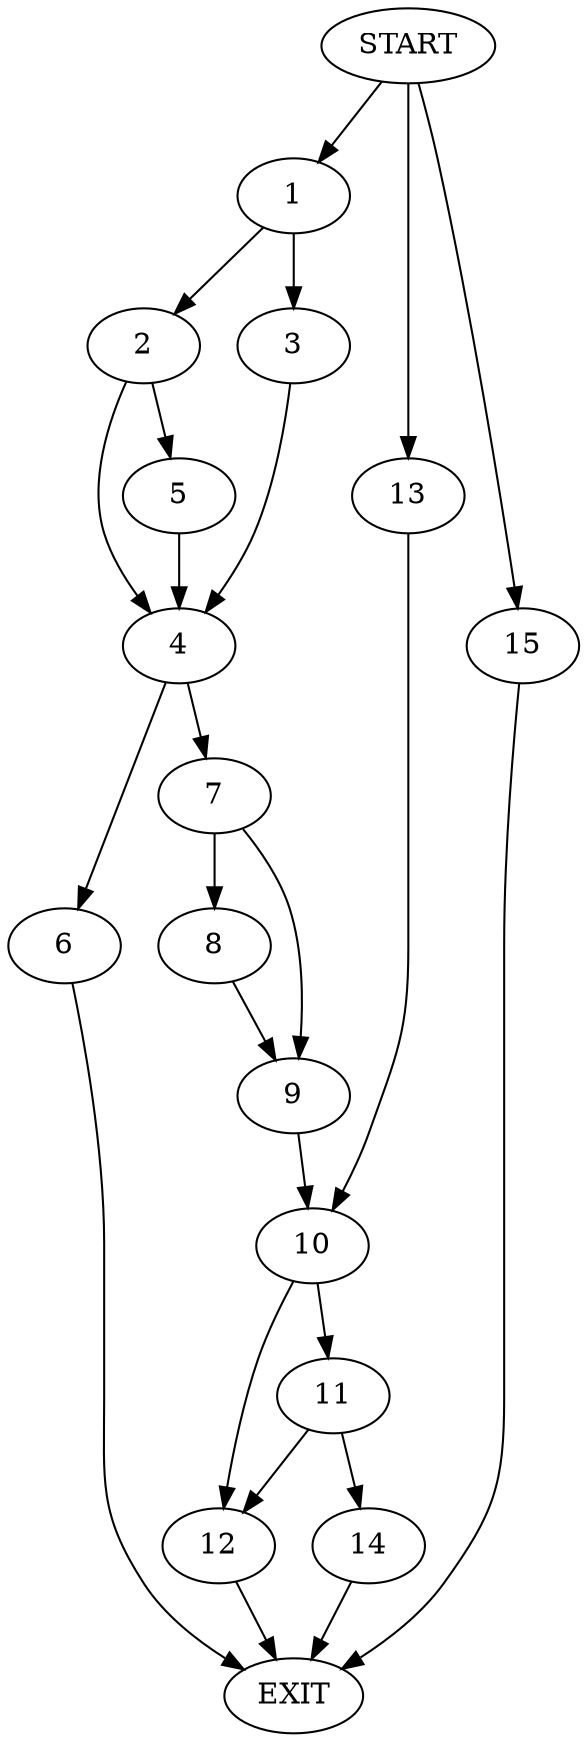 digraph {
0 [label="START"]
16 [label="EXIT"]
0 -> 1
1 -> 2
1 -> 3
3 -> 4
2 -> 4
2 -> 5
5 -> 4
4 -> 6
4 -> 7
6 -> 16
7 -> 8
7 -> 9
9 -> 10
8 -> 9
10 -> 11
10 -> 12
0 -> 13
13 -> 10
12 -> 16
11 -> 12
11 -> 14
0 -> 15
15 -> 16
14 -> 16
}
